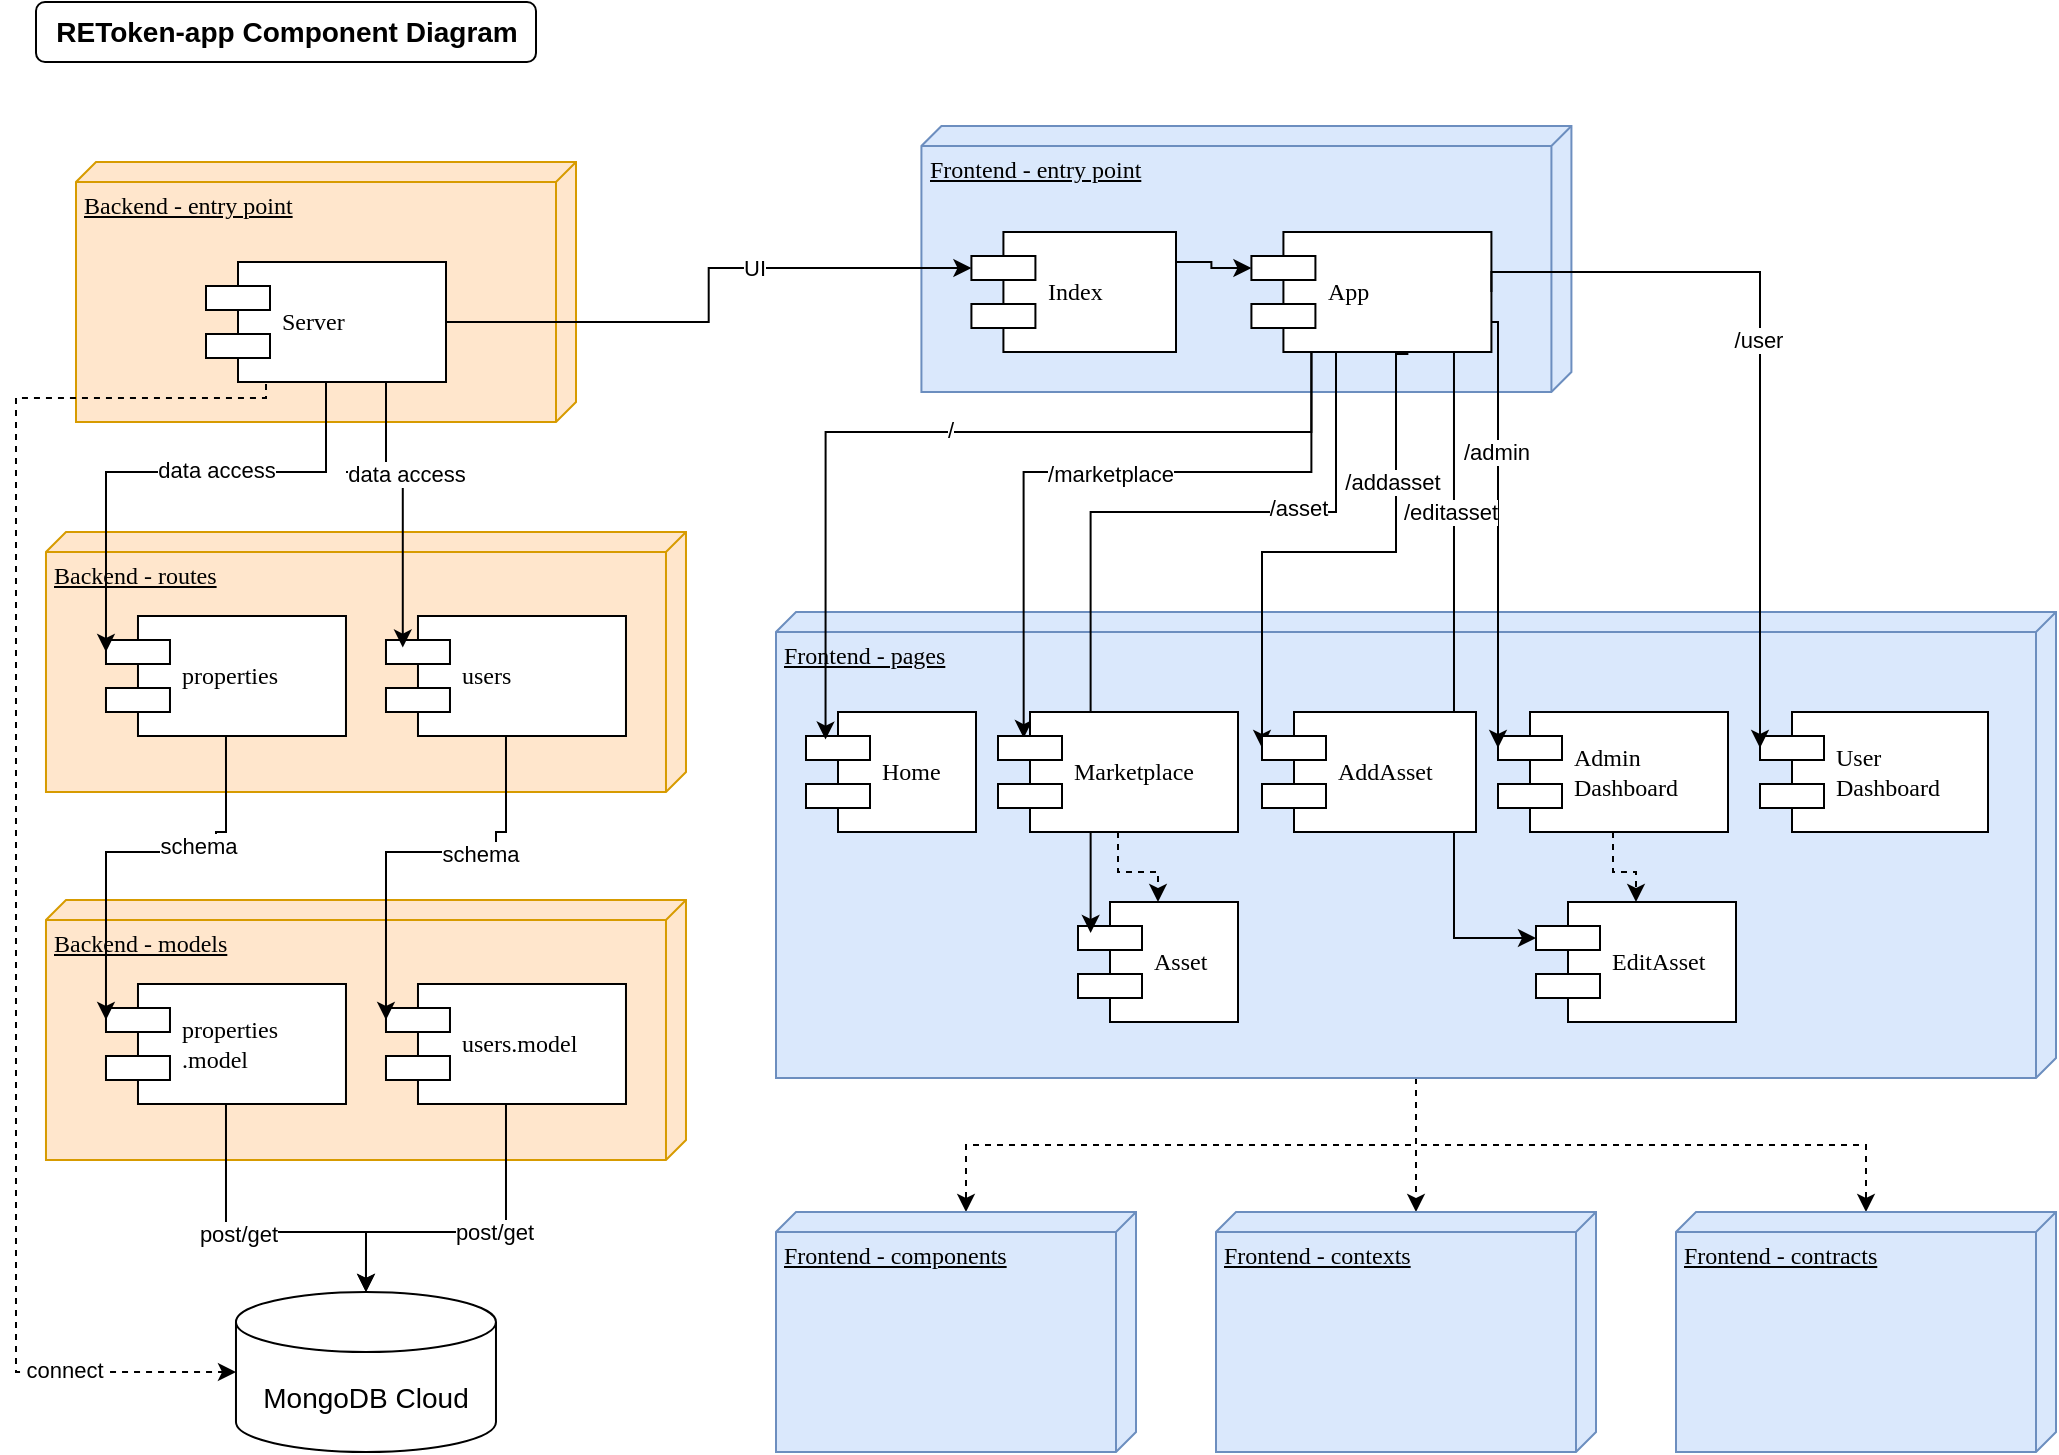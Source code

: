 <mxfile version="14.4.8" type="device" pages="2"><diagram name="App" id="5f0bae14-7c28-e335-631c-24af17079c00"><mxGraphModel dx="1065" dy="409" grid="1" gridSize="10" guides="1" tooltips="1" connect="1" arrows="1" fold="1" page="1" pageScale="1" pageWidth="1100" pageHeight="850" background="#ffffff" math="0" shadow="0"><root><mxCell id="0"/><mxCell id="1" parent="0"/><mxCell id="39150e848f15840c-1" value="Frontend - entry point" style="verticalAlign=top;align=left;spacingTop=8;spacingLeft=2;spacingRight=12;shape=cube;size=10;direction=south;fontStyle=4;html=1;rounded=0;shadow=0;comic=0;labelBackgroundColor=none;strokeWidth=1;fontFamily=Verdana;fontSize=12;fillColor=#dae8fc;strokeColor=#6c8ebf;" parent="1" vertex="1"><mxGeometry x="482.71" y="97" width="325" height="133" as="geometry"/></mxCell><mxCell id="39150e848f15840c-2" value="Backend - entry point" style="verticalAlign=top;align=left;spacingTop=8;spacingLeft=2;spacingRight=12;shape=cube;size=10;direction=south;fontStyle=4;html=1;rounded=0;shadow=0;comic=0;labelBackgroundColor=none;strokeWidth=1;fontFamily=Verdana;fontSize=12;fillColor=#ffe6cc;strokeColor=#d79b00;" parent="1" vertex="1"><mxGeometry x="60" y="115" width="250" height="130" as="geometry"/></mxCell><mxCell id="fC_HJxabOpvqKEGL4HyY-2" value="" style="edgeStyle=orthogonalEdgeStyle;rounded=0;orthogonalLoop=1;jettySize=auto;html=1;entryX=0;entryY=0.3;entryDx=0;entryDy=0;exitX=1;exitY=0.25;exitDx=0;exitDy=0;" edge="1" parent="1" source="fC_HJxabOpvqKEGL4HyY-1" target="39150e848f15840c-5"><mxGeometry relative="1" as="geometry"><Array as="points"><mxPoint x="627.71" y="168"/></Array></mxGeometry></mxCell><mxCell id="39150e848f15840c-5" value="App" style="shape=component;align=left;spacingLeft=36;rounded=0;shadow=0;comic=0;labelBackgroundColor=none;strokeWidth=1;fontFamily=Verdana;fontSize=12;html=1;" parent="1" vertex="1"><mxGeometry x="647.71" y="150" width="120" height="60" as="geometry"/></mxCell><mxCell id="fC_HJxabOpvqKEGL4HyY-1" value="Index" style="shape=component;align=left;spacingLeft=36;rounded=0;shadow=0;comic=0;labelBackgroundColor=none;strokeWidth=1;fontFamily=Verdana;fontSize=12;html=1;" vertex="1" parent="1"><mxGeometry x="507.71" y="150" width="102.29" height="60" as="geometry"/></mxCell><mxCell id="fC_HJxabOpvqKEGL4HyY-4" style="edgeStyle=orthogonalEdgeStyle;rounded=0;orthogonalLoop=1;jettySize=auto;html=1;entryX=0;entryY=0.3;entryDx=0;entryDy=0;" edge="1" parent="1" source="39150e848f15840c-7" target="fC_HJxabOpvqKEGL4HyY-1"><mxGeometry relative="1" as="geometry"><mxPoint x="580" y="140" as="targetPoint"/></mxGeometry></mxCell><mxCell id="fC_HJxabOpvqKEGL4HyY-14" value="UI" style="edgeLabel;html=1;align=center;verticalAlign=middle;resizable=0;points=[];" vertex="1" connectable="0" parent="fC_HJxabOpvqKEGL4HyY-4"><mxGeometry x="0.249" relative="1" as="geometry"><mxPoint as="offset"/></mxGeometry></mxCell><mxCell id="fC_HJxabOpvqKEGL4HyY-29" style="edgeStyle=orthogonalEdgeStyle;rounded=0;orthogonalLoop=1;jettySize=auto;html=1;exitX=0.25;exitY=0.917;exitDx=0;exitDy=0;fontSize=14;entryX=0;entryY=0.5;entryDx=0;entryDy=0;entryPerimeter=0;exitPerimeter=0;dashed=1;" edge="1" parent="1" source="39150e848f15840c-7" target="fC_HJxabOpvqKEGL4HyY-26"><mxGeometry relative="1" as="geometry"><mxPoint x="430" y="600" as="targetPoint"/><Array as="points"><mxPoint x="135" y="233"/><mxPoint x="30" y="233"/><mxPoint x="30" y="690"/></Array></mxGeometry></mxCell><mxCell id="fC_HJxabOpvqKEGL4HyY-30" value="connect" style="edgeLabel;html=1;align=center;verticalAlign=middle;resizable=0;points=[];fontSize=11;" vertex="1" connectable="0" parent="fC_HJxabOpvqKEGL4HyY-29"><mxGeometry x="0.765" y="1" relative="1" as="geometry"><mxPoint as="offset"/></mxGeometry></mxCell><mxCell id="39150e848f15840c-7" value="Server" style="shape=component;align=left;spacingLeft=36;rounded=0;shadow=0;comic=0;labelBackgroundColor=none;strokeWidth=1;fontFamily=Verdana;fontSize=12;html=1;" parent="1" vertex="1"><mxGeometry x="125" y="165" width="120" height="60" as="geometry"/></mxCell><mxCell id="fC_HJxabOpvqKEGL4HyY-8" value="Backend - routes" style="verticalAlign=top;align=left;spacingTop=8;spacingLeft=2;spacingRight=12;shape=cube;size=10;direction=south;fontStyle=4;html=1;rounded=0;shadow=0;comic=0;labelBackgroundColor=none;strokeWidth=1;fontFamily=Verdana;fontSize=12;fillColor=#ffe6cc;strokeColor=#d79b00;" vertex="1" parent="1"><mxGeometry x="44.99" y="300" width="320" height="130" as="geometry"/></mxCell><mxCell id="fC_HJxabOpvqKEGL4HyY-9" value="properties" style="shape=component;align=left;spacingLeft=36;rounded=0;shadow=0;comic=0;labelBackgroundColor=none;strokeWidth=1;fontFamily=Verdana;fontSize=12;html=1;" vertex="1" parent="1"><mxGeometry x="74.99" y="342" width="120" height="60" as="geometry"/></mxCell><mxCell id="fC_HJxabOpvqKEGL4HyY-10" value="users" style="shape=component;align=left;spacingLeft=36;rounded=0;shadow=0;comic=0;labelBackgroundColor=none;strokeWidth=1;fontFamily=Verdana;fontSize=12;html=1;" vertex="1" parent="1"><mxGeometry x="214.99" y="342" width="120" height="60" as="geometry"/></mxCell><mxCell id="fC_HJxabOpvqKEGL4HyY-13" style="edgeStyle=orthogonalEdgeStyle;rounded=0;orthogonalLoop=1;jettySize=auto;html=1;exitX=0.75;exitY=1;exitDx=0;exitDy=0;entryX=0.07;entryY=0.263;entryDx=0;entryDy=0;entryPerimeter=0;" edge="1" parent="1" source="39150e848f15840c-7" target="fC_HJxabOpvqKEGL4HyY-10"><mxGeometry relative="1" as="geometry"><mxPoint x="165" y="235" as="sourcePoint"/><mxPoint x="20" y="385" as="targetPoint"/><Array as="points"><mxPoint x="195" y="270"/><mxPoint x="218" y="270"/></Array></mxGeometry></mxCell><mxCell id="fC_HJxabOpvqKEGL4HyY-16" value="data access" style="edgeLabel;html=1;align=center;verticalAlign=middle;resizable=0;points=[];" vertex="1" connectable="0" parent="fC_HJxabOpvqKEGL4HyY-13"><mxGeometry x="0.04" y="1" relative="1" as="geometry"><mxPoint as="offset"/></mxGeometry></mxCell><object label="" id="fC_HJxabOpvqKEGL4HyY-12"><mxCell style="edgeStyle=orthogonalEdgeStyle;rounded=0;orthogonalLoop=1;jettySize=auto;html=1;exitX=0.5;exitY=1;exitDx=0;exitDy=0;entryX=0;entryY=0.3;entryDx=0;entryDy=0;" edge="1" parent="1" source="39150e848f15840c-7" target="fC_HJxabOpvqKEGL4HyY-9"><mxGeometry relative="1" as="geometry"><Array as="points"><mxPoint x="165" y="270"/><mxPoint x="70" y="270"/></Array></mxGeometry></mxCell></object><mxCell id="fC_HJxabOpvqKEGL4HyY-15" value="data access" style="edgeLabel;html=1;align=center;verticalAlign=middle;resizable=0;points=[];" vertex="1" connectable="0" parent="fC_HJxabOpvqKEGL4HyY-12"><mxGeometry x="-0.185" y="-1" relative="1" as="geometry"><mxPoint as="offset"/></mxGeometry></mxCell><mxCell id="fC_HJxabOpvqKEGL4HyY-17" value="Backend - models" style="verticalAlign=top;align=left;spacingTop=8;spacingLeft=2;spacingRight=12;shape=cube;size=10;direction=south;fontStyle=4;html=1;rounded=0;shadow=0;comic=0;labelBackgroundColor=none;strokeWidth=1;fontFamily=Verdana;fontSize=12;fillColor=#ffe6cc;strokeColor=#d79b00;" vertex="1" parent="1"><mxGeometry x="44.99" y="484" width="320" height="130" as="geometry"/></mxCell><mxCell id="fC_HJxabOpvqKEGL4HyY-27" style="edgeStyle=orthogonalEdgeStyle;rounded=0;orthogonalLoop=1;jettySize=auto;html=1;exitX=0.5;exitY=1;exitDx=0;exitDy=0;entryX=0.5;entryY=0;entryDx=0;entryDy=0;entryPerimeter=0;fontSize=14;" edge="1" parent="1" source="fC_HJxabOpvqKEGL4HyY-18" target="fC_HJxabOpvqKEGL4HyY-26"><mxGeometry relative="1" as="geometry"><Array as="points"><mxPoint x="135" y="650"/><mxPoint x="205" y="650"/></Array></mxGeometry></mxCell><mxCell id="fC_HJxabOpvqKEGL4HyY-32" value="post/get" style="edgeLabel;html=1;align=center;verticalAlign=middle;resizable=0;points=[];fontSize=11;" vertex="1" connectable="0" parent="fC_HJxabOpvqKEGL4HyY-27"><mxGeometry x="-0.157" y="-1" relative="1" as="geometry"><mxPoint x="1" as="offset"/></mxGeometry></mxCell><mxCell id="fC_HJxabOpvqKEGL4HyY-18" value="properties&lt;br&gt;.model" style="shape=component;align=left;spacingLeft=36;rounded=0;shadow=0;comic=0;labelBackgroundColor=none;strokeWidth=1;fontFamily=Verdana;fontSize=12;html=1;" vertex="1" parent="1"><mxGeometry x="74.99" y="526" width="120" height="60" as="geometry"/></mxCell><mxCell id="fC_HJxabOpvqKEGL4HyY-28" style="edgeStyle=orthogonalEdgeStyle;rounded=0;orthogonalLoop=1;jettySize=auto;html=1;exitX=0.5;exitY=1;exitDx=0;exitDy=0;entryX=0.5;entryY=0;entryDx=0;entryDy=0;entryPerimeter=0;fontSize=14;" edge="1" parent="1" source="fC_HJxabOpvqKEGL4HyY-19" target="fC_HJxabOpvqKEGL4HyY-26"><mxGeometry relative="1" as="geometry"><Array as="points"><mxPoint x="275" y="650"/><mxPoint x="205" y="650"/></Array></mxGeometry></mxCell><mxCell id="fC_HJxabOpvqKEGL4HyY-33" value="post/get" style="edgeLabel;html=1;align=center;verticalAlign=middle;resizable=0;points=[];fontSize=11;" vertex="1" connectable="0" parent="fC_HJxabOpvqKEGL4HyY-28"><mxGeometry x="-0.144" relative="1" as="geometry"><mxPoint as="offset"/></mxGeometry></mxCell><mxCell id="fC_HJxabOpvqKEGL4HyY-19" value="users.model" style="shape=component;align=left;spacingLeft=36;rounded=0;shadow=0;comic=0;labelBackgroundColor=none;strokeWidth=1;fontFamily=Verdana;fontSize=12;html=1;" vertex="1" parent="1"><mxGeometry x="214.99" y="526" width="120" height="60" as="geometry"/></mxCell><mxCell id="fC_HJxabOpvqKEGL4HyY-20" style="edgeStyle=orthogonalEdgeStyle;rounded=0;orthogonalLoop=1;jettySize=auto;html=1;exitX=0.5;exitY=1;exitDx=0;exitDy=0;entryX=0;entryY=0.3;entryDx=0;entryDy=0;" edge="1" parent="1" source="fC_HJxabOpvqKEGL4HyY-9" target="fC_HJxabOpvqKEGL4HyY-18"><mxGeometry relative="1" as="geometry"><Array as="points"><mxPoint x="135" y="450"/><mxPoint x="130" y="450"/><mxPoint x="130" y="460"/><mxPoint x="75" y="460"/></Array></mxGeometry></mxCell><mxCell id="fC_HJxabOpvqKEGL4HyY-23" value="schema" style="edgeLabel;html=1;align=center;verticalAlign=middle;resizable=0;points=[];" vertex="1" connectable="0" parent="fC_HJxabOpvqKEGL4HyY-20"><mxGeometry x="-0.281" y="-3" relative="1" as="geometry"><mxPoint as="offset"/></mxGeometry></mxCell><mxCell id="fC_HJxabOpvqKEGL4HyY-21" style="edgeStyle=orthogonalEdgeStyle;rounded=0;orthogonalLoop=1;jettySize=auto;html=1;exitX=0.5;exitY=1;exitDx=0;exitDy=0;entryX=0;entryY=0.3;entryDx=0;entryDy=0;" edge="1" parent="1" source="fC_HJxabOpvqKEGL4HyY-10" target="fC_HJxabOpvqKEGL4HyY-19"><mxGeometry relative="1" as="geometry"><mxPoint x="140" y="402" as="sourcePoint"/><mxPoint x="80" y="535" as="targetPoint"/><Array as="points"><mxPoint x="275" y="450"/><mxPoint x="270" y="450"/><mxPoint x="270" y="460"/><mxPoint x="215" y="460"/></Array></mxGeometry></mxCell><mxCell id="fC_HJxabOpvqKEGL4HyY-22" value="schema" style="edgeLabel;html=1;align=center;verticalAlign=middle;resizable=0;points=[];" vertex="1" connectable="0" parent="fC_HJxabOpvqKEGL4HyY-21"><mxGeometry x="-0.299" y="1" relative="1" as="geometry"><mxPoint as="offset"/></mxGeometry></mxCell><mxCell id="fC_HJxabOpvqKEGL4HyY-24" value="REToken-app Component Diagram" style="text;html=1;align=center;verticalAlign=middle;resizable=0;points=[];autosize=1;fontStyle=1;fontSize=14;labelBorderColor=none;glass=1;rounded=1;shadow=0;sketch=0;strokeColor=#000000;spacingTop=2;spacingLeft=2;spacingBottom=2;spacingRight=2;" vertex="1" parent="1"><mxGeometry x="40" y="35" width="250" height="30" as="geometry"/></mxCell><mxCell id="fC_HJxabOpvqKEGL4HyY-26" value="MongoDB Cloud" style="shape=cylinder3;whiteSpace=wrap;html=1;boundedLbl=1;backgroundOutline=1;size=15;rounded=1;shadow=0;glass=1;sketch=0;strokeColor=#000000;fillColor=none;fontSize=14;" vertex="1" parent="1"><mxGeometry x="139.99" y="680" width="130" height="80" as="geometry"/></mxCell><mxCell id="_byzazIhalI7zkRC28YB-6" style="edgeStyle=orthogonalEdgeStyle;rounded=0;orthogonalLoop=1;jettySize=auto;html=1;dashed=1;fontSize=11;" edge="1" parent="1" source="fC_HJxabOpvqKEGL4HyY-34" target="fC_HJxabOpvqKEGL4HyY-65"><mxGeometry relative="1" as="geometry"/></mxCell><mxCell id="_byzazIhalI7zkRC28YB-7" style="edgeStyle=orthogonalEdgeStyle;rounded=0;orthogonalLoop=1;jettySize=auto;html=1;entryX=0;entryY=0;entryDx=0;entryDy=85;entryPerimeter=0;dashed=1;fontSize=11;" edge="1" parent="1" source="fC_HJxabOpvqKEGL4HyY-34" target="fC_HJxabOpvqKEGL4HyY-63"><mxGeometry relative="1" as="geometry"/></mxCell><mxCell id="_byzazIhalI7zkRC28YB-8" style="edgeStyle=orthogonalEdgeStyle;rounded=0;orthogonalLoop=1;jettySize=auto;html=1;entryX=0;entryY=0;entryDx=0;entryDy=90;entryPerimeter=0;dashed=1;fontSize=11;" edge="1" parent="1" source="fC_HJxabOpvqKEGL4HyY-34" target="fC_HJxabOpvqKEGL4HyY-64"><mxGeometry relative="1" as="geometry"/></mxCell><mxCell id="fC_HJxabOpvqKEGL4HyY-34" value="Frontend - pages" style="verticalAlign=top;align=left;spacingTop=8;spacingLeft=2;spacingRight=12;shape=cube;size=10;direction=south;fontStyle=4;html=1;rounded=0;shadow=0;comic=0;labelBackgroundColor=none;strokeWidth=1;fontFamily=Verdana;fontSize=12;fillColor=#dae8fc;strokeColor=#6c8ebf;" vertex="1" parent="1"><mxGeometry x="410" y="340" width="640" height="233" as="geometry"/></mxCell><mxCell id="fC_HJxabOpvqKEGL4HyY-37" value="Home" style="shape=component;align=left;spacingLeft=36;rounded=0;shadow=0;comic=0;labelBackgroundColor=none;strokeWidth=1;fontFamily=Verdana;fontSize=12;html=1;" vertex="1" parent="1"><mxGeometry x="425" y="390" width="85" height="60" as="geometry"/></mxCell><mxCell id="fC_HJxabOpvqKEGL4HyY-58" style="edgeStyle=orthogonalEdgeStyle;rounded=0;orthogonalLoop=1;jettySize=auto;html=1;entryX=0.5;entryY=0;entryDx=0;entryDy=0;fontSize=11;dashed=1;" edge="1" parent="1" source="fC_HJxabOpvqKEGL4HyY-39" target="fC_HJxabOpvqKEGL4HyY-43"><mxGeometry relative="1" as="geometry"/></mxCell><mxCell id="fC_HJxabOpvqKEGL4HyY-39" value="Admin&lt;br&gt;Dashboard" style="shape=component;align=left;spacingLeft=36;rounded=0;shadow=0;comic=0;labelBackgroundColor=none;strokeWidth=1;fontFamily=Verdana;fontSize=12;html=1;" vertex="1" parent="1"><mxGeometry x="771" y="390" width="115" height="60" as="geometry"/></mxCell><mxCell id="fC_HJxabOpvqKEGL4HyY-41" value="User&lt;br&gt;Dashboard" style="shape=component;align=left;spacingLeft=36;rounded=0;shadow=0;comic=0;labelBackgroundColor=none;strokeWidth=1;fontFamily=Verdana;fontSize=12;html=1;" vertex="1" parent="1"><mxGeometry x="902" y="390" width="114" height="60" as="geometry"/></mxCell><mxCell id="fC_HJxabOpvqKEGL4HyY-42" value="Asset" style="shape=component;align=left;spacingLeft=36;rounded=0;shadow=0;comic=0;labelBackgroundColor=none;strokeWidth=1;fontFamily=Verdana;fontSize=12;html=1;" vertex="1" parent="1"><mxGeometry x="561" y="485" width="80" height="60" as="geometry"/></mxCell><mxCell id="fC_HJxabOpvqKEGL4HyY-43" value="EditAsset" style="shape=component;align=left;spacingLeft=36;rounded=0;shadow=0;comic=0;labelBackgroundColor=none;strokeWidth=1;fontFamily=Verdana;fontSize=12;html=1;" vertex="1" parent="1"><mxGeometry x="790" y="485" width="100" height="60" as="geometry"/></mxCell><mxCell id="fC_HJxabOpvqKEGL4HyY-45" style="edgeStyle=orthogonalEdgeStyle;rounded=0;orthogonalLoop=1;jettySize=auto;html=1;entryX=0.107;entryY=0.217;entryDx=0;entryDy=0;entryPerimeter=0;fontSize=11;exitX=0.25;exitY=1;exitDx=0;exitDy=0;" edge="1" parent="1" source="39150e848f15840c-5" target="fC_HJxabOpvqKEGL4HyY-36"><mxGeometry relative="1" as="geometry"><mxPoint x="630" y="210" as="sourcePoint"/><mxPoint x="444.775" y="333.8" as="targetPoint"/><Array as="points"><mxPoint x="678" y="270"/><mxPoint x="534" y="270"/></Array></mxGeometry></mxCell><mxCell id="_byzazIhalI7zkRC28YB-1" value="/marketplace" style="edgeLabel;html=1;align=center;verticalAlign=middle;resizable=0;points=[];fontSize=11;" vertex="1" connectable="0" parent="fC_HJxabOpvqKEGL4HyY-45"><mxGeometry x="-0.043" y="1" relative="1" as="geometry"><mxPoint as="offset"/></mxGeometry></mxCell><mxCell id="fC_HJxabOpvqKEGL4HyY-44" style="edgeStyle=orthogonalEdgeStyle;rounded=0;orthogonalLoop=1;jettySize=auto;html=1;entryX=0.115;entryY=0.23;entryDx=0;entryDy=0;entryPerimeter=0;fontSize=11;exitX=0.25;exitY=1;exitDx=0;exitDy=0;" edge="1" parent="1" source="39150e848f15840c-5" target="fC_HJxabOpvqKEGL4HyY-37"><mxGeometry relative="1" as="geometry"><mxPoint x="610" y="200" as="sourcePoint"/><Array as="points"><mxPoint x="678" y="250"/><mxPoint x="435" y="250"/></Array></mxGeometry></mxCell><mxCell id="_byzazIhalI7zkRC28YB-3" value="/" style="edgeLabel;html=1;align=center;verticalAlign=middle;resizable=0;points=[];fontSize=11;" vertex="1" connectable="0" parent="fC_HJxabOpvqKEGL4HyY-44"><mxGeometry x="0.013" y="-1" relative="1" as="geometry"><mxPoint as="offset"/></mxGeometry></mxCell><mxCell id="fC_HJxabOpvqKEGL4HyY-48" style="edgeStyle=orthogonalEdgeStyle;rounded=0;orthogonalLoop=1;jettySize=auto;html=1;entryX=0;entryY=0.3;entryDx=0;entryDy=0;fontSize=11;exitX=0.654;exitY=1.017;exitDx=0;exitDy=0;exitPerimeter=0;" edge="1" parent="1" source="39150e848f15840c-5" target="fC_HJxabOpvqKEGL4HyY-38"><mxGeometry relative="1" as="geometry"><mxPoint x="653" y="200" as="sourcePoint"/><mxPoint x="543.84" y="333.02" as="targetPoint"/><Array as="points"><mxPoint x="720" y="211"/><mxPoint x="720" y="310"/><mxPoint x="653" y="310"/></Array></mxGeometry></mxCell><mxCell id="fC_HJxabOpvqKEGL4HyY-49" value="/addasset" style="edgeLabel;html=1;align=center;verticalAlign=middle;resizable=0;points=[];fontSize=11;" vertex="1" connectable="0" parent="fC_HJxabOpvqKEGL4HyY-48"><mxGeometry x="-0.481" y="-2" relative="1" as="geometry"><mxPoint as="offset"/></mxGeometry></mxCell><mxCell id="fC_HJxabOpvqKEGL4HyY-50" style="edgeStyle=orthogonalEdgeStyle;rounded=0;orthogonalLoop=1;jettySize=auto;html=1;exitX=1;exitY=0.75;exitDx=0;exitDy=0;entryX=0;entryY=0.3;entryDx=0;entryDy=0;fontSize=11;" edge="1" parent="1" source="39150e848f15840c-5" target="fC_HJxabOpvqKEGL4HyY-39"><mxGeometry relative="1" as="geometry"><Array as="points"><mxPoint x="771" y="195"/></Array></mxGeometry></mxCell><mxCell id="fC_HJxabOpvqKEGL4HyY-52" value="/admin" style="edgeLabel;html=1;align=center;verticalAlign=middle;resizable=0;points=[];fontSize=11;" vertex="1" connectable="0" parent="fC_HJxabOpvqKEGL4HyY-50"><mxGeometry x="-0.366" y="-1" relative="1" as="geometry"><mxPoint as="offset"/></mxGeometry></mxCell><mxCell id="fC_HJxabOpvqKEGL4HyY-51" style="edgeStyle=orthogonalEdgeStyle;rounded=0;orthogonalLoop=1;jettySize=auto;html=1;exitX=1;exitY=0.5;exitDx=0;exitDy=0;entryX=0;entryY=0.3;entryDx=0;entryDy=0;fontSize=11;" edge="1" parent="1" source="39150e848f15840c-5" target="fC_HJxabOpvqKEGL4HyY-41"><mxGeometry relative="1" as="geometry"><mxPoint x="690" y="210" as="sourcePoint"/><mxPoint x="781" y="338" as="targetPoint"/><Array as="points"><mxPoint x="902" y="170"/></Array></mxGeometry></mxCell><mxCell id="fC_HJxabOpvqKEGL4HyY-53" value="/user" style="edgeLabel;html=1;align=center;verticalAlign=middle;resizable=0;points=[];fontSize=11;" vertex="1" connectable="0" parent="fC_HJxabOpvqKEGL4HyY-51"><mxGeometry x="-0.07" y="-1" relative="1" as="geometry"><mxPoint as="offset"/></mxGeometry></mxCell><mxCell id="fC_HJxabOpvqKEGL4HyY-54" style="edgeStyle=orthogonalEdgeStyle;rounded=0;orthogonalLoop=1;jettySize=auto;html=1;entryX=0;entryY=0.3;entryDx=0;entryDy=0;fontSize=11;exitX=0.844;exitY=0.998;exitDx=0;exitDy=0;exitPerimeter=0;" edge="1" parent="1" source="39150e848f15840c-5" target="fC_HJxabOpvqKEGL4HyY-43"><mxGeometry relative="1" as="geometry"><mxPoint x="700" y="200" as="sourcePoint"/><mxPoint x="912" y="338" as="targetPoint"/><Array as="points"><mxPoint x="749" y="503"/></Array></mxGeometry></mxCell><mxCell id="fC_HJxabOpvqKEGL4HyY-56" value="/editasset" style="edgeLabel;html=1;align=center;verticalAlign=middle;resizable=0;points=[];fontSize=11;" vertex="1" connectable="0" parent="fC_HJxabOpvqKEGL4HyY-54"><mxGeometry x="-0.521" y="-2" relative="1" as="geometry"><mxPoint as="offset"/></mxGeometry></mxCell><mxCell id="fC_HJxabOpvqKEGL4HyY-38" value="AddAsset" style="shape=component;align=left;spacingLeft=36;rounded=0;shadow=0;comic=0;labelBackgroundColor=none;strokeWidth=1;fontFamily=Verdana;fontSize=12;html=1;" vertex="1" parent="1"><mxGeometry x="653" y="390" width="107" height="60" as="geometry"/></mxCell><mxCell id="fC_HJxabOpvqKEGL4HyY-59" style="edgeStyle=orthogonalEdgeStyle;rounded=0;orthogonalLoop=1;jettySize=auto;html=1;entryX=0.079;entryY=0.258;entryDx=0;entryDy=0;fontSize=11;entryPerimeter=0;" edge="1" parent="1" target="fC_HJxabOpvqKEGL4HyY-42"><mxGeometry relative="1" as="geometry"><mxPoint x="690" y="210" as="sourcePoint"/><mxPoint x="800" y="433.0" as="targetPoint"/><Array as="points"><mxPoint x="690" y="210"/><mxPoint x="690" y="290"/><mxPoint x="567" y="290"/></Array></mxGeometry></mxCell><mxCell id="fC_HJxabOpvqKEGL4HyY-61" value="/asset" style="edgeLabel;html=1;align=center;verticalAlign=middle;resizable=0;points=[];fontSize=11;" vertex="1" connectable="0" parent="fC_HJxabOpvqKEGL4HyY-59"><mxGeometry x="-0.521" y="-2" relative="1" as="geometry"><mxPoint as="offset"/></mxGeometry></mxCell><mxCell id="fC_HJxabOpvqKEGL4HyY-62" style="edgeStyle=orthogonalEdgeStyle;rounded=0;orthogonalLoop=1;jettySize=auto;html=1;dashed=1;fontSize=11;" edge="1" parent="1" source="fC_HJxabOpvqKEGL4HyY-36" target="fC_HJxabOpvqKEGL4HyY-42"><mxGeometry relative="1" as="geometry"/></mxCell><mxCell id="fC_HJxabOpvqKEGL4HyY-36" value="Marketplace" style="shape=component;align=left;spacingLeft=36;rounded=0;shadow=0;comic=0;labelBackgroundColor=none;strokeWidth=1;fontFamily=Verdana;fontSize=12;html=1;" vertex="1" parent="1"><mxGeometry x="521" y="390" width="120" height="60" as="geometry"/></mxCell><mxCell id="fC_HJxabOpvqKEGL4HyY-63" value="Frontend - components" style="verticalAlign=top;align=left;spacingTop=8;spacingLeft=2;spacingRight=12;shape=cube;size=10;direction=south;fontStyle=4;html=1;rounded=0;shadow=0;comic=0;labelBackgroundColor=none;strokeWidth=1;fontFamily=Verdana;fontSize=12;fillColor=#dae8fc;strokeColor=#6c8ebf;" vertex="1" parent="1"><mxGeometry x="410" y="640" width="180" height="120" as="geometry"/></mxCell><mxCell id="fC_HJxabOpvqKEGL4HyY-64" value="Frontend - contexts" style="verticalAlign=top;align=left;spacingTop=8;spacingLeft=2;spacingRight=12;shape=cube;size=10;direction=south;fontStyle=4;html=1;rounded=0;shadow=0;comic=0;labelBackgroundColor=none;strokeWidth=1;fontFamily=Verdana;fontSize=12;fillColor=#dae8fc;strokeColor=#6c8ebf;" vertex="1" parent="1"><mxGeometry x="630" y="640" width="190" height="120" as="geometry"/></mxCell><mxCell id="fC_HJxabOpvqKEGL4HyY-65" value="Frontend - contracts" style="verticalAlign=top;align=left;spacingTop=8;spacingLeft=2;spacingRight=12;shape=cube;size=10;direction=south;fontStyle=4;html=1;rounded=0;shadow=0;comic=0;labelBackgroundColor=none;strokeWidth=1;fontFamily=Verdana;fontSize=12;fillColor=#dae8fc;strokeColor=#6c8ebf;" vertex="1" parent="1"><mxGeometry x="860" y="640" width="190" height="120" as="geometry"/></mxCell></root></mxGraphModel></diagram><diagram id="w8loDwSNxkHT3qd5LG7J" name="Client Detail"><mxGraphModel dx="1278" dy="491" grid="1" gridSize="10" guides="1" tooltips="1" connect="1" arrows="1" fold="1" page="1" pageScale="1" pageWidth="1169" pageHeight="827" math="0" shadow="0"><root><mxCell id="v5u5Af7bXTkSaJHS6vF0-0"/><mxCell id="v5u5Af7bXTkSaJHS6vF0-1" parent="v5u5Af7bXTkSaJHS6vF0-0"/><mxCell id="CyLnHFbTs70AnI1c2A-T-3" value="Frontend - pages" style="verticalAlign=top;align=left;spacingTop=8;spacingLeft=2;spacingRight=12;shape=cube;size=10;direction=south;fontStyle=4;html=1;rounded=0;shadow=0;comic=0;labelBackgroundColor=none;strokeWidth=1;fontFamily=Verdana;fontSize=12;fillColor=#dae8fc;strokeColor=#6c8ebf;" vertex="1" parent="v5u5Af7bXTkSaJHS6vF0-1"><mxGeometry x="80" y="330" width="860" height="130" as="geometry"/></mxCell><mxCell id="CyLnHFbTs70AnI1c2A-T-4" value="Home" style="shape=component;align=left;spacingLeft=36;rounded=0;shadow=0;comic=0;labelBackgroundColor=none;strokeWidth=1;fontFamily=Verdana;fontSize=12;html=1;" vertex="1" parent="v5u5Af7bXTkSaJHS6vF0-1"><mxGeometry x="95" y="380" width="85" height="60" as="geometry"/></mxCell><mxCell id="CyLnHFbTs70AnI1c2A-T-5" style="edgeStyle=orthogonalEdgeStyle;rounded=0;orthogonalLoop=1;jettySize=auto;html=1;entryX=0.25;entryY=0;entryDx=0;entryDy=0;fontSize=11;dashed=1;exitX=0.5;exitY=0;exitDx=0;exitDy=0;" edge="1" parent="v5u5Af7bXTkSaJHS6vF0-1" source="CyLnHFbTs70AnI1c2A-T-6" target="CyLnHFbTs70AnI1c2A-T-9"><mxGeometry relative="1" as="geometry"/></mxCell><mxCell id="Tvn8v43-RUrY8kX3c9cq-1" value="useHistory" style="edgeLabel;html=1;align=center;verticalAlign=middle;resizable=0;points=[];fontSize=11;" vertex="1" connectable="0" parent="CyLnHFbTs70AnI1c2A-T-5"><mxGeometry x="-0.146" y="-2" relative="1" as="geometry"><mxPoint as="offset"/></mxGeometry></mxCell><mxCell id="CyLnHFbTs70AnI1c2A-T-6" value="Admin&lt;br&gt;Dashboard" style="shape=component;align=left;spacingLeft=36;rounded=0;shadow=0;comic=0;labelBackgroundColor=none;strokeWidth=1;fontFamily=Verdana;fontSize=12;html=1;" vertex="1" parent="v5u5Af7bXTkSaJHS6vF0-1"><mxGeometry x="550" y="380" width="115" height="60" as="geometry"/></mxCell><mxCell id="CyLnHFbTs70AnI1c2A-T-7" value="User&lt;br&gt;Dashboard" style="shape=component;align=left;spacingLeft=36;rounded=0;shadow=0;comic=0;labelBackgroundColor=none;strokeWidth=1;fontFamily=Verdana;fontSize=12;html=1;" vertex="1" parent="v5u5Af7bXTkSaJHS6vF0-1"><mxGeometry x="800" y="380" width="114" height="60" as="geometry"/></mxCell><mxCell id="CyLnHFbTs70AnI1c2A-T-8" value="Asset" style="shape=component;align=left;spacingLeft=36;rounded=0;shadow=0;comic=0;labelBackgroundColor=none;strokeWidth=1;fontFamily=Verdana;fontSize=12;html=1;" vertex="1" parent="v5u5Af7bXTkSaJHS6vF0-1"><mxGeometry x="330" y="380" width="80" height="60" as="geometry"/></mxCell><mxCell id="CyLnHFbTs70AnI1c2A-T-9" value="EditAsset" style="shape=component;align=left;spacingLeft=36;rounded=0;shadow=0;comic=0;labelBackgroundColor=none;strokeWidth=1;fontFamily=Verdana;fontSize=12;html=1;" vertex="1" parent="v5u5Af7bXTkSaJHS6vF0-1"><mxGeometry x="680" y="380" width="100" height="60" as="geometry"/></mxCell><mxCell id="CyLnHFbTs70AnI1c2A-T-10" value="AddAsset" style="shape=component;align=left;spacingLeft=36;rounded=0;shadow=0;comic=0;labelBackgroundColor=none;strokeWidth=1;fontFamily=Verdana;fontSize=12;html=1;" vertex="1" parent="v5u5Af7bXTkSaJHS6vF0-1"><mxGeometry x="423" y="380" width="107" height="60" as="geometry"/></mxCell><mxCell id="CyLnHFbTs70AnI1c2A-T-11" style="edgeStyle=orthogonalEdgeStyle;rounded=0;orthogonalLoop=1;jettySize=auto;html=1;dashed=1;fontSize=11;entryX=0.5;entryY=0;entryDx=0;entryDy=0;exitX=0.75;exitY=0;exitDx=0;exitDy=0;" edge="1" parent="v5u5Af7bXTkSaJHS6vF0-1" source="CyLnHFbTs70AnI1c2A-T-12" target="CyLnHFbTs70AnI1c2A-T-8"><mxGeometry relative="1" as="geometry"><mxPoint x="331" y="380" as="targetPoint"/><Array as="points"><mxPoint x="281" y="360"/><mxPoint x="370" y="360"/></Array></mxGeometry></mxCell><mxCell id="Tvn8v43-RUrY8kX3c9cq-0" value="useHistory" style="edgeLabel;html=1;align=center;verticalAlign=middle;resizable=0;points=[];fontSize=11;" vertex="1" connectable="0" parent="CyLnHFbTs70AnI1c2A-T-11"><mxGeometry x="0.135" y="1" relative="1" as="geometry"><mxPoint as="offset"/></mxGeometry></mxCell><mxCell id="CyLnHFbTs70AnI1c2A-T-12" value="Marketplace" style="shape=component;align=left;spacingLeft=36;rounded=0;shadow=0;comic=0;labelBackgroundColor=none;strokeWidth=1;fontFamily=Verdana;fontSize=12;html=1;" vertex="1" parent="v5u5Af7bXTkSaJHS6vF0-1"><mxGeometry x="191" y="380" width="120" height="60" as="geometry"/></mxCell><mxCell id="CyLnHFbTs70AnI1c2A-T-13" value="Frontend - components" style="verticalAlign=top;align=left;spacingTop=8;spacingLeft=2;spacingRight=12;shape=cube;size=10;direction=south;fontStyle=4;html=1;rounded=0;shadow=0;comic=0;labelBackgroundColor=none;strokeWidth=1;fontFamily=Verdana;fontSize=12;fillColor=#dae8fc;strokeColor=#6c8ebf;" vertex="1" parent="v5u5Af7bXTkSaJHS6vF0-1"><mxGeometry x="80" y="550" width="650" height="200" as="geometry"/></mxCell><mxCell id="CyLnHFbTs70AnI1c2A-T-14" value="Frontend - contexts" style="verticalAlign=top;align=left;spacingTop=8;spacingLeft=2;spacingRight=12;shape=cube;size=10;direction=south;fontStyle=4;html=1;rounded=0;shadow=0;comic=0;labelBackgroundColor=none;strokeWidth=1;fontFamily=Verdana;fontSize=12;fillColor=#dae8fc;strokeColor=#6c8ebf;" vertex="1" parent="v5u5Af7bXTkSaJHS6vF0-1"><mxGeometry x="255" y="110" width="465" height="120" as="geometry"/></mxCell><mxCell id="CyLnHFbTs70AnI1c2A-T-15" value="Frontend - contracts" style="verticalAlign=top;align=left;spacingTop=8;spacingLeft=2;spacingRight=12;shape=cube;size=10;direction=south;fontStyle=4;html=1;rounded=0;shadow=0;comic=0;labelBackgroundColor=none;strokeWidth=1;fontFamily=Verdana;fontSize=12;fillColor=#dae8fc;strokeColor=#6c8ebf;" vertex="1" parent="v5u5Af7bXTkSaJHS6vF0-1"><mxGeometry x="800" y="550" width="320" height="200" as="geometry"/></mxCell><mxCell id="0GIwPeIAY0qoImO7NhFF-0" value="&lt;span style=&quot;color: rgb(0 , 0 , 0) ; font-family: &amp;#34;helvetica&amp;#34; ; font-size: 14px ; font-style: normal ; font-weight: 700 ; letter-spacing: normal ; text-align: center ; text-indent: 0px ; text-transform: none ; word-spacing: 0px ; background-color: rgb(248 , 249 , 250) ; display: inline ; float: none&quot;&gt;Client Component Diagram&lt;/span&gt;" style="text;whiteSpace=wrap;html=1;fontSize=11;rounded=1;glass=1;strokeColor=#000000;" vertex="1" parent="v5u5Af7bXTkSaJHS6vF0-1"><mxGeometry x="51" y="30" width="260" height="30" as="geometry"/></mxCell><mxCell id="0GIwPeIAY0qoImO7NhFF-1" value="Navbar" style="shape=component;align=left;spacingLeft=36;rounded=0;shadow=0;comic=0;labelBackgroundColor=none;strokeWidth=1;fontFamily=Verdana;fontSize=12;html=1;" vertex="1" parent="v5u5Af7bXTkSaJHS6vF0-1"><mxGeometry x="230" y="670" width="85" height="50" as="geometry"/></mxCell><mxCell id="0GIwPeIAY0qoImO7NhFF-2" value="Asset&lt;br&gt;Context" style="shape=component;align=left;spacingLeft=36;rounded=0;shadow=0;comic=0;labelBackgroundColor=none;strokeWidth=1;fontFamily=Verdana;fontSize=12;html=1;" vertex="1" parent="v5u5Af7bXTkSaJHS6vF0-1"><mxGeometry x="379" y="172" width="95" height="50" as="geometry"/></mxCell><mxCell id="0GIwPeIAY0qoImO7NhFF-3" value="Asset&lt;br&gt;Reducer" style="shape=component;align=left;spacingLeft=36;rounded=0;shadow=0;comic=0;labelBackgroundColor=none;strokeWidth=1;fontFamily=Verdana;fontSize=12;html=1;" vertex="1" parent="v5u5Af7bXTkSaJHS6vF0-1"><mxGeometry x="267.5" y="172" width="95" height="50" as="geometry"/></mxCell><mxCell id="0GIwPeIAY0qoImO7NhFF-4" value="User&lt;br&gt;Context" style="shape=component;align=left;spacingLeft=36;rounded=0;shadow=0;comic=0;labelBackgroundColor=none;strokeWidth=1;fontFamily=Verdana;fontSize=12;html=1;" vertex="1" parent="v5u5Af7bXTkSaJHS6vF0-1"><mxGeometry x="491" y="172" width="90" height="50" as="geometry"/></mxCell><mxCell id="YvRSBf-HaV51MKmuPP8H-0" value="Contract&lt;br&gt;Context" style="shape=component;align=left;spacingLeft=36;rounded=0;shadow=0;comic=0;labelBackgroundColor=none;strokeWidth=1;fontFamily=Verdana;fontSize=12;html=1;" vertex="1" parent="v5u5Af7bXTkSaJHS6vF0-1"><mxGeometry x="597" y="172" width="100" height="50" as="geometry"/></mxCell><mxCell id="YvRSBf-HaV51MKmuPP8H-1" value="Footer" style="shape=component;align=left;spacingLeft=36;rounded=0;shadow=0;comic=0;labelBackgroundColor=none;strokeWidth=1;fontFamily=Verdana;fontSize=12;html=1;" vertex="1" parent="v5u5Af7bXTkSaJHS6vF0-1"><mxGeometry x="347.5" y="670" width="85" height="50" as="geometry"/></mxCell><mxCell id="YvRSBf-HaV51MKmuPP8H-2" value="AssetCard" style="shape=component;align=left;spacingLeft=36;rounded=0;shadow=0;comic=0;labelBackgroundColor=none;strokeWidth=1;fontFamily=Verdana;fontSize=12;html=1;" vertex="1" parent="v5u5Af7bXTkSaJHS6vF0-1"><mxGeometry x="205" y="600" width="110" height="50" as="geometry"/></mxCell><mxCell id="YvRSBf-HaV51MKmuPP8H-3" value="InputForm" style="shape=component;align=left;spacingLeft=36;rounded=0;shadow=0;comic=0;labelBackgroundColor=none;strokeWidth=1;fontFamily=Verdana;fontSize=12;html=1;" vertex="1" parent="v5u5Af7bXTkSaJHS6vF0-1"><mxGeometry x="475" y="600" width="110" height="50" as="geometry"/></mxCell><mxCell id="YvRSBf-HaV51MKmuPP8H-4" value="Banner" style="shape=component;align=left;spacingLeft=36;rounded=0;shadow=0;comic=0;labelBackgroundColor=none;strokeWidth=1;fontFamily=Verdana;fontSize=12;html=1;" vertex="1" parent="v5u5Af7bXTkSaJHS6vF0-1"><mxGeometry x="95" y="600" width="85" height="50" as="geometry"/></mxCell><mxCell id="YvRSBf-HaV51MKmuPP8H-5" value="AssetDetail" style="shape=component;align=left;spacingLeft=36;rounded=0;shadow=0;comic=0;labelBackgroundColor=none;strokeWidth=1;fontFamily=Verdana;fontSize=12;html=1;" vertex="1" parent="v5u5Af7bXTkSaJHS6vF0-1"><mxGeometry x="335" y="600" width="110" height="50" as="geometry"/></mxCell><mxCell id="YvRSBf-HaV51MKmuPP8H-6" value="Sidebar" style="shape=component;align=left;spacingLeft=36;rounded=0;shadow=0;comic=0;labelBackgroundColor=none;strokeWidth=1;fontFamily=Verdana;fontSize=12;html=1;" vertex="1" parent="v5u5Af7bXTkSaJHS6vF0-1"><mxGeometry x="605" y="600" width="95" height="50" as="geometry"/></mxCell><mxCell id="YvRSBf-HaV51MKmuPP8H-8" value="GlobalStyle" style="shape=component;align=left;spacingLeft=36;rounded=0;shadow=0;comic=0;labelBackgroundColor=none;strokeWidth=1;fontFamily=Verdana;fontSize=12;html=1;" vertex="1" parent="v5u5Af7bXTkSaJHS6vF0-1"><mxGeometry x="465" y="670" width="120" height="50" as="geometry"/></mxCell><mxCell id="YvRSBf-HaV51MKmuPP8H-9" style="edgeStyle=orthogonalEdgeStyle;rounded=0;orthogonalLoop=1;jettySize=auto;html=1;entryX=0.12;entryY=0.132;entryDx=0;entryDy=0;entryPerimeter=0;fontSize=11;" edge="1" parent="v5u5Af7bXTkSaJHS6vF0-1" source="CyLnHFbTs70AnI1c2A-T-4" target="YvRSBf-HaV51MKmuPP8H-4"><mxGeometry relative="1" as="geometry"/></mxCell><mxCell id="YvRSBf-HaV51MKmuPP8H-22" value="&amp;lt;Banner&amp;gt;" style="edgeLabel;html=1;align=center;verticalAlign=middle;resizable=0;points=[];fontSize=11;" vertex="1" connectable="0" parent="YvRSBf-HaV51MKmuPP8H-9"><mxGeometry x="-0.354" y="-3" relative="1" as="geometry"><mxPoint as="offset"/></mxGeometry></mxCell><mxCell id="YvRSBf-HaV51MKmuPP8H-10" style="edgeStyle=orthogonalEdgeStyle;rounded=0;orthogonalLoop=1;jettySize=auto;html=1;entryX=0;entryY=0.3;entryDx=0;entryDy=0;fontSize=11;exitX=0.25;exitY=1;exitDx=0;exitDy=0;" edge="1" parent="v5u5Af7bXTkSaJHS6vF0-1" source="CyLnHFbTs70AnI1c2A-T-12" target="YvRSBf-HaV51MKmuPP8H-2"><mxGeometry relative="1" as="geometry"><mxPoint x="147.5" y="450" as="sourcePoint"/><mxPoint x="115.2" y="576.6" as="targetPoint"/><Array as="points"><mxPoint x="221" y="480"/><mxPoint x="205" y="480"/></Array></mxGeometry></mxCell><mxCell id="YvRSBf-HaV51MKmuPP8H-11" value="&amp;lt;AssetCard&amp;gt;" style="edgeLabel;html=1;align=center;verticalAlign=middle;resizable=0;points=[];fontSize=11;" vertex="1" connectable="0" parent="YvRSBf-HaV51MKmuPP8H-10"><mxGeometry x="-0.322" y="2" relative="1" as="geometry"><mxPoint as="offset"/></mxGeometry></mxCell><mxCell id="YvRSBf-HaV51MKmuPP8H-12" style="edgeStyle=orthogonalEdgeStyle;rounded=0;orthogonalLoop=1;jettySize=auto;html=1;entryX=0.085;entryY=0.18;entryDx=0;entryDy=0;entryPerimeter=0;fontSize=11;" edge="1" parent="v5u5Af7bXTkSaJHS6vF0-1" source="CyLnHFbTs70AnI1c2A-T-8" target="YvRSBf-HaV51MKmuPP8H-5"><mxGeometry relative="1" as="geometry"><mxPoint x="406.15" y="460" as="sourcePoint"/><mxPoint x="373.85" y="586.6" as="targetPoint"/><Array as="points"><mxPoint x="370" y="480"/><mxPoint x="344" y="480"/></Array></mxGeometry></mxCell><mxCell id="YvRSBf-HaV51MKmuPP8H-21" value="&amp;lt;AssetDetail&amp;gt;" style="edgeLabel;html=1;align=center;verticalAlign=middle;resizable=0;points=[];fontSize=11;" vertex="1" connectable="0" parent="YvRSBf-HaV51MKmuPP8H-12"><mxGeometry x="-0.272" y="1" relative="1" as="geometry"><mxPoint as="offset"/></mxGeometry></mxCell><mxCell id="YvRSBf-HaV51MKmuPP8H-13" style="edgeStyle=orthogonalEdgeStyle;rounded=0;orthogonalLoop=1;jettySize=auto;html=1;fontSize=11;exitX=0.346;exitY=1;exitDx=0;exitDy=0;entryX=0;entryY=0.3;entryDx=0;entryDy=0;exitPerimeter=0;" edge="1" parent="v5u5Af7bXTkSaJHS6vF0-1" source="CyLnHFbTs70AnI1c2A-T-10" target="YvRSBf-HaV51MKmuPP8H-3"><mxGeometry relative="1" as="geometry"><mxPoint x="500.65" y="450" as="sourcePoint"/><mxPoint x="477" y="576" as="targetPoint"/><Array as="points"><mxPoint x="460" y="615"/></Array></mxGeometry></mxCell><mxCell id="YvRSBf-HaV51MKmuPP8H-20" value="&amp;lt;InputForm&amp;gt;" style="edgeLabel;html=1;align=center;verticalAlign=middle;resizable=0;points=[];fontSize=11;" vertex="1" connectable="0" parent="YvRSBf-HaV51MKmuPP8H-13"><mxGeometry x="0.055" y="-4" relative="1" as="geometry"><mxPoint as="offset"/></mxGeometry></mxCell><mxCell id="YvRSBf-HaV51MKmuPP8H-14" style="edgeStyle=orthogonalEdgeStyle;rounded=0;orthogonalLoop=1;jettySize=auto;html=1;fontSize=11;exitX=0.25;exitY=1;exitDx=0;exitDy=0;entryX=0.111;entryY=0.212;entryDx=0;entryDy=0;entryPerimeter=0;" edge="1" parent="v5u5Af7bXTkSaJHS6vF0-1" source="CyLnHFbTs70AnI1c2A-T-6" target="YvRSBf-HaV51MKmuPP8H-2"><mxGeometry relative="1" as="geometry"><mxPoint x="585" y="450" as="sourcePoint"/><mxPoint x="585.5" y="586" as="targetPoint"/><Array as="points"><mxPoint x="579" y="510"/><mxPoint x="217" y="510"/></Array></mxGeometry></mxCell><mxCell id="YvRSBf-HaV51MKmuPP8H-19" value="&amp;lt;AssetCard&amp;gt;" style="edgeLabel;html=1;align=center;verticalAlign=middle;resizable=0;points=[];fontSize=11;" vertex="1" connectable="0" parent="YvRSBf-HaV51MKmuPP8H-14"><mxGeometry x="-0.021" y="1" relative="1" as="geometry"><mxPoint as="offset"/></mxGeometry></mxCell><mxCell id="YvRSBf-HaV51MKmuPP8H-15" style="edgeStyle=orthogonalEdgeStyle;rounded=0;orthogonalLoop=1;jettySize=auto;html=1;fontSize=11;exitX=0.5;exitY=1;exitDx=0;exitDy=0;entryX=0.064;entryY=0.26;entryDx=0;entryDy=0;entryPerimeter=0;" edge="1" parent="v5u5Af7bXTkSaJHS6vF0-1" source="CyLnHFbTs70AnI1c2A-T-9" target="YvRSBf-HaV51MKmuPP8H-3"><mxGeometry relative="1" as="geometry"><mxPoint x="486.5" y="450" as="sourcePoint"/><mxPoint x="487" y="586" as="targetPoint"/><Array as="points"><mxPoint x="730" y="530"/><mxPoint x="482" y="530"/></Array></mxGeometry></mxCell><mxCell id="YvRSBf-HaV51MKmuPP8H-18" value="&amp;lt;inputForm&amp;gt;" style="edgeLabel;html=1;align=center;verticalAlign=middle;resizable=0;points=[];fontSize=11;" vertex="1" connectable="0" parent="YvRSBf-HaV51MKmuPP8H-15"><mxGeometry x="0.222" y="-2" relative="1" as="geometry"><mxPoint as="offset"/></mxGeometry></mxCell><mxCell id="YvRSBf-HaV51MKmuPP8H-16" style="edgeStyle=orthogonalEdgeStyle;rounded=0;orthogonalLoop=1;jettySize=auto;html=1;fontSize=11;entryX=0.12;entryY=0.164;entryDx=0;entryDy=0;entryPerimeter=0;" edge="1" parent="v5u5Af7bXTkSaJHS6vF0-1" target="YvRSBf-HaV51MKmuPP8H-6"><mxGeometry relative="1" as="geometry"><mxPoint x="616" y="440" as="sourcePoint"/><mxPoint x="492.04" y="583" as="targetPoint"/><Array as="points"><mxPoint x="616" y="440"/></Array></mxGeometry></mxCell><mxCell id="YvRSBf-HaV51MKmuPP8H-17" value="&amp;lt;SideBar&amp;gt;" style="edgeLabel;html=1;align=center;verticalAlign=middle;resizable=0;points=[];fontSize=11;" vertex="1" connectable="0" parent="YvRSBf-HaV51MKmuPP8H-16"><mxGeometry x="-0.21" y="-2" relative="1" as="geometry"><mxPoint as="offset"/></mxGeometry></mxCell><mxCell id="YvRSBf-HaV51MKmuPP8H-24" style="edgeStyle=orthogonalEdgeStyle;rounded=0;orthogonalLoop=1;jettySize=auto;html=1;dashed=1;fontSize=11;entryX=0.5;entryY=0;entryDx=0;entryDy=0;exitX=0.5;exitY=0;exitDx=0;exitDy=0;" edge="1" parent="v5u5Af7bXTkSaJHS6vF0-1" source="0GIwPeIAY0qoImO7NhFF-2" target="0GIwPeIAY0qoImO7NhFF-3"><mxGeometry relative="1" as="geometry"><mxPoint x="243.5" y="330" as="sourcePoint"/><mxPoint x="362.5" y="330" as="targetPoint"/><Array as="points"><mxPoint x="423" y="150"/><mxPoint x="315" y="150"/></Array></mxGeometry></mxCell><mxCell id="YvRSBf-HaV51MKmuPP8H-25" value="GET, ADD, UPDATE" style="edgeLabel;html=1;align=center;verticalAlign=middle;resizable=0;points=[];fontSize=11;" vertex="1" connectable="0" parent="YvRSBf-HaV51MKmuPP8H-24"><mxGeometry x="0.233" y="1" relative="1" as="geometry"><mxPoint as="offset"/></mxGeometry></mxCell><mxCell id="YvRSBf-HaV51MKmuPP8H-27" style="edgeStyle=orthogonalEdgeStyle;rounded=0;orthogonalLoop=1;jettySize=auto;html=1;fontSize=11;entryX=0.098;entryY=0.79;entryDx=0;entryDy=0;entryPerimeter=0;" edge="1" parent="v5u5Af7bXTkSaJHS6vF0-1" source="CyLnHFbTs70AnI1c2A-T-12" target="0GIwPeIAY0qoImO7NhFF-2"><mxGeometry relative="1" as="geometry"><mxPoint x="111" y="200.0" as="sourcePoint"/><mxPoint x="95" y="375" as="targetPoint"/><Array as="points"><mxPoint x="251" y="250"/><mxPoint x="388" y="250"/></Array></mxGeometry></mxCell><mxCell id="YvRSBf-HaV51MKmuPP8H-28" value="assets" style="edgeLabel;html=1;align=center;verticalAlign=middle;resizable=0;points=[];fontSize=11;" vertex="1" connectable="0" parent="YvRSBf-HaV51MKmuPP8H-27"><mxGeometry x="-0.322" y="2" relative="1" as="geometry"><mxPoint as="offset"/></mxGeometry></mxCell><mxCell id="YvRSBf-HaV51MKmuPP8H-29" style="edgeStyle=orthogonalEdgeStyle;rounded=0;orthogonalLoop=1;jettySize=auto;html=1;fontSize=11;entryX=0.119;entryY=0.79;entryDx=0;entryDy=0;entryPerimeter=0;exitX=0.75;exitY=0;exitDx=0;exitDy=0;" edge="1" parent="v5u5Af7bXTkSaJHS6vF0-1" source="CyLnHFbTs70AnI1c2A-T-8" target="0GIwPeIAY0qoImO7NhFF-4"><mxGeometry relative="1" as="geometry"><mxPoint x="261" y="390" as="sourcePoint"/><mxPoint x="398.31" y="221.5" as="targetPoint"/><Array as="points"><mxPoint x="390" y="320"/><mxPoint x="502" y="320"/></Array></mxGeometry></mxCell><mxCell id="YvRSBf-HaV51MKmuPP8H-34" value="user, balance" style="edgeLabel;html=1;align=center;verticalAlign=middle;resizable=0;points=[];fontSize=11;" vertex="1" connectable="0" parent="YvRSBf-HaV51MKmuPP8H-29"><mxGeometry x="0.718" relative="1" as="geometry"><mxPoint as="offset"/></mxGeometry></mxCell><mxCell id="YvRSBf-HaV51MKmuPP8H-31" style="edgeStyle=orthogonalEdgeStyle;rounded=0;orthogonalLoop=1;jettySize=auto;html=1;fontSize=11;entryX=0.07;entryY=0.923;entryDx=0;entryDy=0;entryPerimeter=0;exitX=0.25;exitY=0;exitDx=0;exitDy=0;" edge="1" parent="v5u5Af7bXTkSaJHS6vF0-1" source="CyLnHFbTs70AnI1c2A-T-10" target="0GIwPeIAY0qoImO7NhFF-2"><mxGeometry relative="1" as="geometry"><mxPoint x="400" y="390" as="sourcePoint"/><mxPoint x="511.71" y="221.5" as="targetPoint"/><Array as="points"><mxPoint x="450" y="250"/><mxPoint x="390" y="250"/><mxPoint x="390" y="218"/></Array></mxGeometry></mxCell><mxCell id="YvRSBf-HaV51MKmuPP8H-33" value="ADD" style="edgeLabel;html=1;align=center;verticalAlign=middle;resizable=0;points=[];fontSize=11;" vertex="1" connectable="0" parent="YvRSBf-HaV51MKmuPP8H-31"><mxGeometry x="0.364" y="2" relative="1" as="geometry"><mxPoint as="offset"/></mxGeometry></mxCell><mxCell id="YvRSBf-HaV51MKmuPP8H-35" style="edgeStyle=orthogonalEdgeStyle;rounded=0;orthogonalLoop=1;jettySize=auto;html=1;fontSize=11;entryX=0.119;entryY=0.737;entryDx=0;entryDy=0;entryPerimeter=0;exitX=0.25;exitY=0;exitDx=0;exitDy=0;" edge="1" parent="v5u5Af7bXTkSaJHS6vF0-1" source="CyLnHFbTs70AnI1c2A-T-6" target="0GIwPeIAY0qoImO7NhFF-2"><mxGeometry relative="1" as="geometry"><mxPoint x="459.75" y="390" as="sourcePoint"/><mxPoint x="395.65" y="228.15" as="targetPoint"/><Array as="points"><mxPoint x="579" y="270"/><mxPoint x="390" y="270"/></Array></mxGeometry></mxCell><mxCell id="YvRSBf-HaV51MKmuPP8H-37" value="assets" style="edgeLabel;html=1;align=center;verticalAlign=middle;resizable=0;points=[];fontSize=11;" vertex="1" connectable="0" parent="YvRSBf-HaV51MKmuPP8H-35"><mxGeometry x="0.505" y="-1" relative="1" as="geometry"><mxPoint as="offset"/></mxGeometry></mxCell><mxCell id="YvRSBf-HaV51MKmuPP8H-38" style="edgeStyle=orthogonalEdgeStyle;rounded=0;orthogonalLoop=1;jettySize=auto;html=1;fontSize=11;exitX=0.35;exitY=0.025;exitDx=0;exitDy=0;entryX=0.112;entryY=0.71;entryDx=0;entryDy=0;entryPerimeter=0;exitPerimeter=0;" edge="1" parent="v5u5Af7bXTkSaJHS6vF0-1" source="CyLnHFbTs70AnI1c2A-T-9" target="0GIwPeIAY0qoImO7NhFF-2"><mxGeometry relative="1" as="geometry"><mxPoint x="588.75" y="390" as="sourcePoint"/><mxPoint x="390" y="219" as="targetPoint"/><Array as="points"><mxPoint x="715" y="290"/><mxPoint x="390" y="290"/></Array></mxGeometry></mxCell><mxCell id="YvRSBf-HaV51MKmuPP8H-40" value="UPDATE" style="edgeLabel;html=1;align=center;verticalAlign=middle;resizable=0;points=[];fontSize=11;" vertex="1" connectable="0" parent="YvRSBf-HaV51MKmuPP8H-38"><mxGeometry x="-0.483" y="-1" relative="1" as="geometry"><mxPoint as="offset"/></mxGeometry></mxCell></root></mxGraphModel></diagram></mxfile>